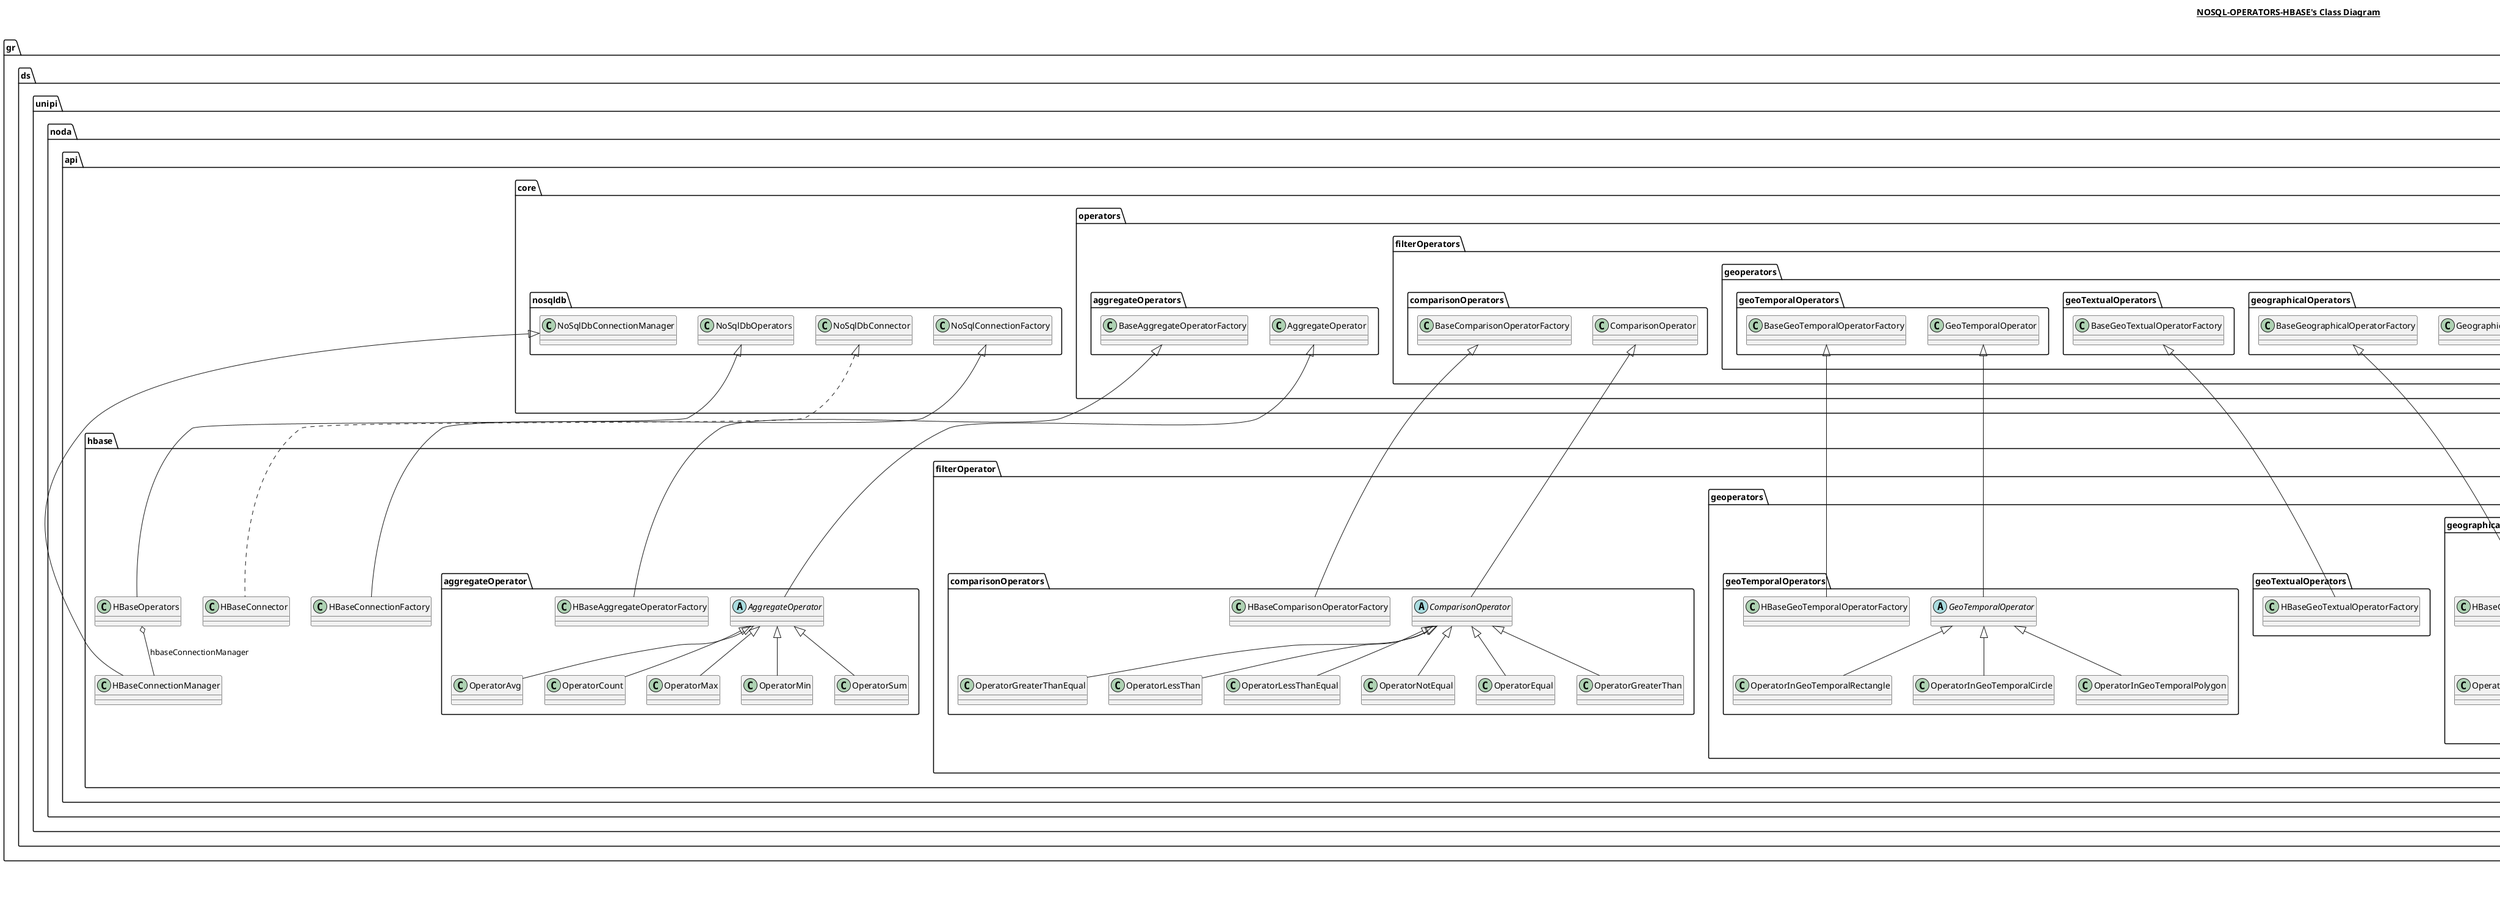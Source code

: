 @startuml

title __NOSQL-OPERATORS-HBASE's Class Diagram__\n

  namespace gr.ds.unipi.noda.api.hbase {
    class gr.ds.unipi.noda.api.hbase.HBaseConnectionFactory {
    }
  }
  

  namespace gr.ds.unipi.noda.api.hbase {
    class gr.ds.unipi.noda.api.hbase.HBaseConnectionManager {
    }
  }
  

  namespace gr.ds.unipi.noda.api.hbase {
    class gr.ds.unipi.noda.api.hbase.HBaseConnector {
    }
  }
  

  namespace gr.ds.unipi.noda.api.hbase {
    class gr.ds.unipi.noda.api.hbase.HBaseOperators {
    }
  }
  

  namespace gr.ds.unipi.noda.api.hbase {
    namespace aggregateOperator {
      abstract class gr.ds.unipi.noda.api.hbase.aggregateOperator.AggregateOperator {
      }
    }
  }
  

  namespace gr.ds.unipi.noda.api.hbase {
    namespace aggregateOperator {
      class gr.ds.unipi.noda.api.hbase.aggregateOperator.HBaseAggregateOperatorFactory {
      }
    }
  }
  

  namespace gr.ds.unipi.noda.api.hbase {
    namespace aggregateOperator {
      class gr.ds.unipi.noda.api.hbase.aggregateOperator.OperatorAvg {
      }
    }
  }
  

  namespace gr.ds.unipi.noda.api.hbase {
    namespace aggregateOperator {
      class gr.ds.unipi.noda.api.hbase.aggregateOperator.OperatorCount {
      }
    }
  }
  

  namespace gr.ds.unipi.noda.api.hbase {
    namespace aggregateOperator {
      class gr.ds.unipi.noda.api.hbase.aggregateOperator.OperatorMax {
      }
    }
  }
  

  namespace gr.ds.unipi.noda.api.hbase {
    namespace aggregateOperator {
      class gr.ds.unipi.noda.api.hbase.aggregateOperator.OperatorMin {
      }
    }
  }
  

  namespace gr.ds.unipi.noda.api.hbase {
    namespace aggregateOperator {
      class gr.ds.unipi.noda.api.hbase.aggregateOperator.OperatorSum {
      }
    }
  }
  

  namespace gr.ds.unipi.noda.api.hbase {
    namespace filterOperator.comparisonOperators {
      abstract class gr.ds.unipi.noda.api.hbase.filterOperator.comparisonOperators.ComparisonOperator {
      }
    }
  }
  

  namespace gr.ds.unipi.noda.api.hbase {
    namespace filterOperator.comparisonOperators {
      class gr.ds.unipi.noda.api.hbase.filterOperator.comparisonOperators.HBaseComparisonOperatorFactory {
      }
    }
  }
  

  namespace gr.ds.unipi.noda.api.hbase {
    namespace filterOperator.comparisonOperators {
      class gr.ds.unipi.noda.api.hbase.filterOperator.comparisonOperators.OperatorEqual {
      }
    }
  }
  

  namespace gr.ds.unipi.noda.api.hbase {
    namespace filterOperator.comparisonOperators {
      class gr.ds.unipi.noda.api.hbase.filterOperator.comparisonOperators.OperatorGreaterThan {
      }
    }
  }
  

  namespace gr.ds.unipi.noda.api.hbase {
    namespace filterOperator.comparisonOperators {
      class gr.ds.unipi.noda.api.hbase.filterOperator.comparisonOperators.OperatorGreaterThanEqual {
      }
    }
  }
  

  namespace gr.ds.unipi.noda.api.hbase {
    namespace filterOperator.comparisonOperators {
      class gr.ds.unipi.noda.api.hbase.filterOperator.comparisonOperators.OperatorLessThan {
      }
    }
  }
  

  namespace gr.ds.unipi.noda.api.hbase {
    namespace filterOperator.comparisonOperators {
      class gr.ds.unipi.noda.api.hbase.filterOperator.comparisonOperators.OperatorLessThanEqual {
      }
    }
  }
  

  namespace gr.ds.unipi.noda.api.hbase {
    namespace filterOperator.comparisonOperators {
      class gr.ds.unipi.noda.api.hbase.filterOperator.comparisonOperators.OperatorNotEqual {
      }
    }
  }
  

  namespace gr.ds.unipi.noda.api.hbase {
    namespace filterOperator.geoperators.geoTemporalOperators {
      abstract class gr.ds.unipi.noda.api.hbase.filterOperator.geoperators.geoTemporalOperators.GeoTemporalOperator {
      }
    }
  }
  

  namespace gr.ds.unipi.noda.api.hbase {
    namespace filterOperator.geoperators.geoTemporalOperators {
      class gr.ds.unipi.noda.api.hbase.filterOperator.geoperators.geoTemporalOperators.HBaseGeoTemporalOperatorFactory {
      }
    }
  }
  

  namespace gr.ds.unipi.noda.api.hbase {
    namespace filterOperator.geoperators.geoTemporalOperators {
      class gr.ds.unipi.noda.api.hbase.filterOperator.geoperators.geoTemporalOperators.OperatorInGeoTemporalCircle {
      }
    }
  }
  

  namespace gr.ds.unipi.noda.api.hbase {
    namespace filterOperator.geoperators.geoTemporalOperators {
      class gr.ds.unipi.noda.api.hbase.filterOperator.geoperators.geoTemporalOperators.OperatorInGeoTemporalPolygon {
      }
    }
  }
  

  namespace gr.ds.unipi.noda.api.hbase {
    namespace filterOperator.geoperators.geoTemporalOperators {
      class gr.ds.unipi.noda.api.hbase.filterOperator.geoperators.geoTemporalOperators.OperatorInGeoTemporalRectangle {
      }
    }
  }
  

  namespace gr.ds.unipi.noda.api.hbase {
    namespace filterOperator.geoperators.geoTextualOperators {
      class gr.ds.unipi.noda.api.hbase.filterOperator.geoperators.geoTextualOperators.HBaseGeoTextualOperatorFactory {
      }
    }
  }
  

  namespace gr.ds.unipi.noda.api.hbase {
    namespace filterOperator.geoperators.geographicalOperators {
      abstract class gr.ds.unipi.noda.api.hbase.filterOperator.geoperators.geographicalOperators.GeographicalOperator {
      }
    }
  }
  

  namespace gr.ds.unipi.noda.api.hbase {
    namespace filterOperator.geoperators.geographicalOperators {
      class gr.ds.unipi.noda.api.hbase.filterOperator.geoperators.geographicalOperators.HBaseGeographicalOperatorFactory {
      }
    }
  }
  

  namespace gr.ds.unipi.noda.api.hbase {
    namespace filterOperator.geoperators.geographicalOperators {
      class gr.ds.unipi.noda.api.hbase.filterOperator.geoperators.geographicalOperators.OperatorGeoNearestNeighbors {
      }
    }
  }
  

  namespace gr.ds.unipi.noda.api.hbase {
    namespace filterOperator.geoperators.geographicalOperators {
      class gr.ds.unipi.noda.api.hbase.filterOperator.geoperators.geographicalOperators.OperatorInGeoCircle {
      }
    }
  }
  

  namespace gr.ds.unipi.noda.api.hbase {
    namespace filterOperator.geoperators.geographicalOperators {
      class gr.ds.unipi.noda.api.hbase.filterOperator.geoperators.geographicalOperators.OperatorInGeoPolygon {
      }
    }
  }
  

  namespace gr.ds.unipi.noda.api.hbase {
    namespace filterOperator.geoperators.geographicalOperators {
      class gr.ds.unipi.noda.api.hbase.filterOperator.geoperators.geographicalOperators.OperatorInGeoRectangle {
      }
    }
  }
  

  namespace gr.ds.unipi.noda.api.hbase {
    namespace filterOperator.geoperators.geographicalOperators {
      namespace customFilters {
        class gr.ds.unipi.noda.api.hbase.filterOperator.geoperators.geographicalOperators.customFilters.CircleFilter {
        }
      }
    }
  }
  

  namespace gr.ds.unipi.noda.api.hbase {
    namespace filterOperator.geoperators.geographicalOperators {
      namespace customFilters {
        class gr.ds.unipi.noda.api.hbase.filterOperator.geoperators.geographicalOperators.customFilters.PolygonFilter {
        }
      }
    }
  }
  

  namespace gr.ds.unipi.noda.api.hbase {
    namespace filterOperator.geoperators.geographicalOperators {
      namespace customFilters {
        class gr.ds.unipi.noda.api.hbase.filterOperator.geoperators.geographicalOperators.customFilters.RectangleFilter {
        }
      }
    }
  }
  

  namespace gr.ds.unipi.noda.api.hbase {
    namespace filterOperator.geoperators.geographicalOperators {
      namespace customFilters {
        namespace generated {
          class gr.ds.unipi.noda.api.hbase.filterOperator.geoperators.geographicalOperators.customFilters.generated.CircleFilterProtos {
          }
        }
      }
    }
  }
  

  namespace gr.ds.unipi.noda.api.hbase {
    namespace filterOperator.geoperators.geographicalOperators {
      namespace customFilters {
        namespace generated {
          class gr.ds.unipi.noda.api.hbase.filterOperator.geoperators.geographicalOperators.customFilters.generated.PolygonFilterProtos {
          }
        }
      }
    }
  }
  

  namespace gr.ds.unipi.noda.api.hbase {
    namespace filterOperator.geoperators.geographicalOperators {
      namespace customFilters {
        namespace generated {
          class gr.ds.unipi.noda.api.hbase.filterOperator.geoperators.geographicalOperators.customFilters.generated.RectangleFilterProtos {
          }
        }
      }
    }
  }
  

  namespace gr.ds.unipi.noda.api.hbase {
    namespace filterOperator.logicalOperators {
      class gr.ds.unipi.noda.api.hbase.filterOperator.logicalOperators.HBaseLogicalOperatorFactory {
      }
    }
  }
  

  namespace gr.ds.unipi.noda.api.hbase {
    namespace filterOperator.logicalOperators {
      abstract class gr.ds.unipi.noda.api.hbase.filterOperator.logicalOperators.LogicalOperator {
      }
    }
  }
  

  namespace gr.ds.unipi.noda.api.hbase {
    namespace filterOperator.logicalOperators {
      class gr.ds.unipi.noda.api.hbase.filterOperator.logicalOperators.OperatorAnd {
      }
    }
  }
  

  namespace gr.ds.unipi.noda.api.hbase {
    namespace filterOperator.logicalOperators {
      class gr.ds.unipi.noda.api.hbase.filterOperator.logicalOperators.OperatorOr {
      }
    }
  }
  

  namespace gr.ds.unipi.noda.api.hbase {
    namespace filterOperator.textualOperators {
      class gr.ds.unipi.noda.api.hbase.filterOperator.textualOperators.HBaseTextualOperatorFactory {
      }
    }
  }
  

  namespace gr.ds.unipi.noda.api.hbase {
    namespace sortOperator {
      class gr.ds.unipi.noda.api.hbase.sortOperator.HBaseSortOperatorFactory {
      }
    }
  }
  

  namespace gr.ds.unipi.noda.api.hbase {
    namespace sortOperator {
      class gr.ds.unipi.noda.api.hbase.sortOperator.OperatorAsc {
      }
    }
  }
  

  namespace gr.ds.unipi.noda.api.hbase {
    namespace sortOperator {
      class gr.ds.unipi.noda.api.hbase.sortOperator.OperatorDesc {
      }
    }
  }
  

  namespace gr.ds.unipi.noda.api.hbase {
    namespace sortOperator {
      abstract class gr.ds.unipi.noda.api.hbase.sortOperator.SortOperator {
      }
    }
  }
  

  gr.ds.unipi.noda.api.hbase.HBaseConnectionFactory -up-|> gr.ds.unipi.noda.api.core.nosqldb.NoSqlConnectionFactory
  gr.ds.unipi.noda.api.hbase.HBaseConnectionManager -up-|> gr.ds.unipi.noda.api.core.nosqldb.NoSqlDbConnectionManager
  gr.ds.unipi.noda.api.hbase.HBaseConnector .up.|> gr.ds.unipi.noda.api.core.nosqldb.NoSqlDbConnector
  gr.ds.unipi.noda.api.hbase.HBaseOperators -up-|> gr.ds.unipi.noda.api.core.nosqldb.NoSqlDbOperators
  gr.ds.unipi.noda.api.hbase.HBaseOperators o-- gr.ds.unipi.noda.api.hbase.HBaseConnectionManager : hbaseConnectionManager
  gr.ds.unipi.noda.api.hbase.aggregateOperator.AggregateOperator -up-|> gr.ds.unipi.noda.api.core.operators.aggregateOperators.AggregateOperator
  gr.ds.unipi.noda.api.hbase.aggregateOperator.HBaseAggregateOperatorFactory -up-|> gr.ds.unipi.noda.api.core.operators.aggregateOperators.BaseAggregateOperatorFactory
  gr.ds.unipi.noda.api.hbase.aggregateOperator.OperatorAvg -up-|> gr.ds.unipi.noda.api.hbase.aggregateOperator.AggregateOperator
  gr.ds.unipi.noda.api.hbase.aggregateOperator.OperatorCount -up-|> gr.ds.unipi.noda.api.hbase.aggregateOperator.AggregateOperator
  gr.ds.unipi.noda.api.hbase.aggregateOperator.OperatorMax -up-|> gr.ds.unipi.noda.api.hbase.aggregateOperator.AggregateOperator
  gr.ds.unipi.noda.api.hbase.aggregateOperator.OperatorMin -up-|> gr.ds.unipi.noda.api.hbase.aggregateOperator.AggregateOperator
  gr.ds.unipi.noda.api.hbase.aggregateOperator.OperatorSum -up-|> gr.ds.unipi.noda.api.hbase.aggregateOperator.AggregateOperator
  gr.ds.unipi.noda.api.hbase.filterOperator.comparisonOperators.ComparisonOperator -up-|> gr.ds.unipi.noda.api.core.operators.filterOperators.comparisonOperators.ComparisonOperator
  gr.ds.unipi.noda.api.hbase.filterOperator.comparisonOperators.HBaseComparisonOperatorFactory -up-|> gr.ds.unipi.noda.api.core.operators.filterOperators.comparisonOperators.BaseComparisonOperatorFactory
  gr.ds.unipi.noda.api.hbase.filterOperator.comparisonOperators.OperatorEqual -up-|> gr.ds.unipi.noda.api.hbase.filterOperator.comparisonOperators.ComparisonOperator
  gr.ds.unipi.noda.api.hbase.filterOperator.comparisonOperators.OperatorGreaterThan -up-|> gr.ds.unipi.noda.api.hbase.filterOperator.comparisonOperators.ComparisonOperator
  gr.ds.unipi.noda.api.hbase.filterOperator.comparisonOperators.OperatorGreaterThanEqual -up-|> gr.ds.unipi.noda.api.hbase.filterOperator.comparisonOperators.ComparisonOperator
  gr.ds.unipi.noda.api.hbase.filterOperator.comparisonOperators.OperatorLessThan -up-|> gr.ds.unipi.noda.api.hbase.filterOperator.comparisonOperators.ComparisonOperator
  gr.ds.unipi.noda.api.hbase.filterOperator.comparisonOperators.OperatorLessThanEqual -up-|> gr.ds.unipi.noda.api.hbase.filterOperator.comparisonOperators.ComparisonOperator
  gr.ds.unipi.noda.api.hbase.filterOperator.comparisonOperators.OperatorNotEqual -up-|> gr.ds.unipi.noda.api.hbase.filterOperator.comparisonOperators.ComparisonOperator
  gr.ds.unipi.noda.api.hbase.filterOperator.geoperators.geoTemporalOperators.GeoTemporalOperator -up-|> gr.ds.unipi.noda.api.core.operators.filterOperators.geoperators.geoTemporalOperators.GeoTemporalOperator
  gr.ds.unipi.noda.api.hbase.filterOperator.geoperators.geoTemporalOperators.HBaseGeoTemporalOperatorFactory -up-|> gr.ds.unipi.noda.api.core.operators.filterOperators.geoperators.geoTemporalOperators.BaseGeoTemporalOperatorFactory
  gr.ds.unipi.noda.api.hbase.filterOperator.geoperators.geoTemporalOperators.OperatorInGeoTemporalCircle -up-|> gr.ds.unipi.noda.api.hbase.filterOperator.geoperators.geoTemporalOperators.GeoTemporalOperator
  gr.ds.unipi.noda.api.hbase.filterOperator.geoperators.geoTemporalOperators.OperatorInGeoTemporalPolygon -up-|> gr.ds.unipi.noda.api.hbase.filterOperator.geoperators.geoTemporalOperators.GeoTemporalOperator
  gr.ds.unipi.noda.api.hbase.filterOperator.geoperators.geoTemporalOperators.OperatorInGeoTemporalRectangle -up-|> gr.ds.unipi.noda.api.hbase.filterOperator.geoperators.geoTemporalOperators.GeoTemporalOperator
  gr.ds.unipi.noda.api.hbase.filterOperator.geoperators.geoTextualOperators.HBaseGeoTextualOperatorFactory -up-|> gr.ds.unipi.noda.api.core.operators.filterOperators.geoperators.geoTextualOperators.BaseGeoTextualOperatorFactory
  gr.ds.unipi.noda.api.hbase.filterOperator.geoperators.geographicalOperators.GeographicalOperator -up-|> gr.ds.unipi.noda.api.core.operators.filterOperators.geoperators.geographicalOperators.GeographicalOperator
  gr.ds.unipi.noda.api.hbase.filterOperator.geoperators.geographicalOperators.HBaseGeographicalOperatorFactory -up-|> gr.ds.unipi.noda.api.core.operators.filterOperators.geoperators.geographicalOperators.BaseGeographicalOperatorFactory
  gr.ds.unipi.noda.api.hbase.filterOperator.geoperators.geographicalOperators.OperatorGeoNearestNeighbors -up-|> gr.ds.unipi.noda.api.hbase.filterOperator.geoperators.geographicalOperators.GeographicalOperator
  gr.ds.unipi.noda.api.hbase.filterOperator.geoperators.geographicalOperators.OperatorInGeoCircle -up-|> gr.ds.unipi.noda.api.hbase.filterOperator.geoperators.geographicalOperators.GeographicalOperator
  gr.ds.unipi.noda.api.hbase.filterOperator.geoperators.geographicalOperators.OperatorInGeoPolygon -up-|> gr.ds.unipi.noda.api.hbase.filterOperator.geoperators.geographicalOperators.GeographicalOperator
  gr.ds.unipi.noda.api.hbase.filterOperator.geoperators.geographicalOperators.OperatorInGeoRectangle -up-|> gr.ds.unipi.noda.api.hbase.filterOperator.geoperators.geographicalOperators.GeographicalOperator
  gr.ds.unipi.noda.api.hbase.filterOperator.geoperators.geographicalOperators.customFilters.CircleFilter -up-|> org.apache.hadoop.hbase.filter.FilterBase
  gr.ds.unipi.noda.api.hbase.filterOperator.geoperators.geographicalOperators.customFilters.CircleFilter o-- gr.ds.unipi.noda.api.hbase.filterOperator.geoperators.geographicalOperators.customFilters.generated.CircleFilterProtos.CircleFilter.Coordinates : centerCoordinates
  gr.ds.unipi.noda.api.hbase.filterOperator.geoperators.geographicalOperators.customFilters.PolygonFilter -up-|> org.apache.hadoop.hbase.filter.FilterBase
  gr.ds.unipi.noda.api.hbase.filterOperator.geoperators.geographicalOperators.customFilters.RectangleFilter -up-|> org.apache.hadoop.hbase.filter.FilterBase
  gr.ds.unipi.noda.api.hbase.filterOperator.geoperators.geographicalOperators.customFilters.RectangleFilter o-- gr.ds.unipi.noda.api.hbase.filterOperator.geoperators.geographicalOperators.customFilters.generated.RectangleFilterProtos.RectangleFilter.Coordinates : lowerCoordinates
  gr.ds.unipi.noda.api.hbase.filterOperator.geoperators.geographicalOperators.customFilters.RectangleFilter o-- gr.ds.unipi.noda.api.hbase.filterOperator.geoperators.geographicalOperators.customFilters.generated.RectangleFilterProtos.RectangleFilter.Coordinates : upperCoordinates
  gr.ds.unipi.noda.api.hbase.filterOperator.logicalOperators.HBaseLogicalOperatorFactory -up-|> gr.ds.unipi.noda.api.core.operators.filterOperators.logicalOperators.BaseLogicalOperatorFactory
  gr.ds.unipi.noda.api.hbase.filterOperator.logicalOperators.LogicalOperator -up-|> gr.ds.unipi.noda.api.core.operators.filterOperators.logicalOperators.LogicalOperator
  gr.ds.unipi.noda.api.hbase.filterOperator.logicalOperators.OperatorAnd -up-|> gr.ds.unipi.noda.api.hbase.filterOperator.logicalOperators.LogicalOperator
  gr.ds.unipi.noda.api.hbase.filterOperator.logicalOperators.OperatorOr -up-|> gr.ds.unipi.noda.api.hbase.filterOperator.logicalOperators.LogicalOperator
  gr.ds.unipi.noda.api.hbase.filterOperator.textualOperators.HBaseTextualOperatorFactory -up-|> gr.ds.unipi.noda.api.core.operators.filterOperators.textualOperators.BaseTextualOperatorFactory
  gr.ds.unipi.noda.api.hbase.sortOperator.HBaseSortOperatorFactory -up-|> gr.ds.unipi.noda.api.core.operators.sortOperators.BaseSortOperatorFactory
  gr.ds.unipi.noda.api.hbase.sortOperator.OperatorAsc -up-|> gr.ds.unipi.noda.api.hbase.sortOperator.SortOperator
  gr.ds.unipi.noda.api.hbase.sortOperator.OperatorDesc -up-|> gr.ds.unipi.noda.api.hbase.sortOperator.SortOperator
  gr.ds.unipi.noda.api.hbase.sortOperator.SortOperator -up-|> gr.ds.unipi.noda.api.core.operators.sortOperators.SortOperator


right footer


PlantUML diagram generated by SketchIt! (https://bitbucket.org/pmesmeur/sketch.it)
For more information about this tool, please contact philippe.mesmeur@gmail.com
endfooter

@enduml
